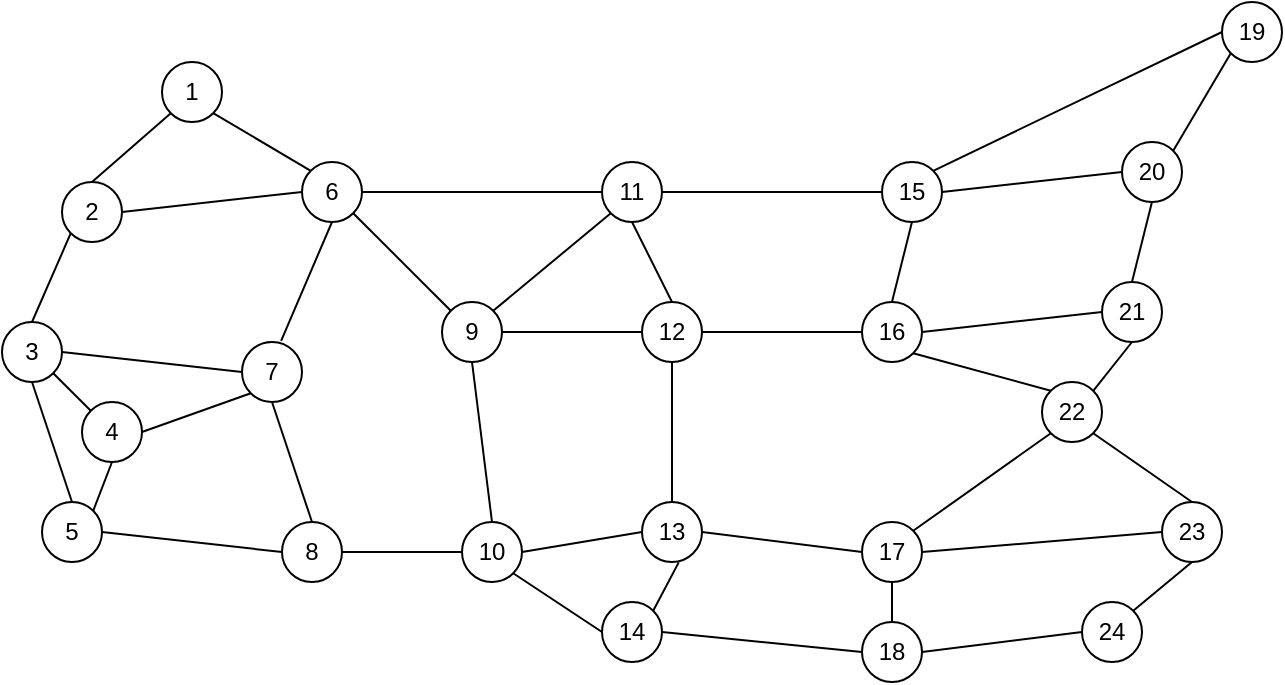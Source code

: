 <mxfile version="21.3.7" type="github">
  <diagram name="第 1 页" id="46AY3RjctnGOmra7doTo">
    <mxGraphModel dx="1195" dy="608" grid="1" gridSize="10" guides="1" tooltips="1" connect="1" arrows="1" fold="1" page="1" pageScale="1" pageWidth="827" pageHeight="1169" math="0" shadow="0">
      <root>
        <mxCell id="0" />
        <mxCell id="1" parent="0" />
        <mxCell id="nIiSVMIPll3-OLv_5fjR-1" value="1" style="ellipse;whiteSpace=wrap;html=1;aspect=fixed;" vertex="1" parent="1">
          <mxGeometry x="150" y="170" width="30" height="30" as="geometry" />
        </mxCell>
        <mxCell id="nIiSVMIPll3-OLv_5fjR-2" value="2" style="ellipse;whiteSpace=wrap;html=1;aspect=fixed;" vertex="1" parent="1">
          <mxGeometry x="100" y="230" width="30" height="30" as="geometry" />
        </mxCell>
        <mxCell id="nIiSVMIPll3-OLv_5fjR-3" value="6" style="ellipse;whiteSpace=wrap;html=1;aspect=fixed;" vertex="1" parent="1">
          <mxGeometry x="220" y="220" width="30" height="30" as="geometry" />
        </mxCell>
        <mxCell id="nIiSVMIPll3-OLv_5fjR-4" value="11" style="ellipse;whiteSpace=wrap;html=1;aspect=fixed;" vertex="1" parent="1">
          <mxGeometry x="370" y="220" width="30" height="30" as="geometry" />
        </mxCell>
        <mxCell id="nIiSVMIPll3-OLv_5fjR-5" value="15" style="ellipse;whiteSpace=wrap;html=1;aspect=fixed;" vertex="1" parent="1">
          <mxGeometry x="510" y="220" width="30" height="30" as="geometry" />
        </mxCell>
        <mxCell id="nIiSVMIPll3-OLv_5fjR-6" value="20" style="ellipse;whiteSpace=wrap;html=1;aspect=fixed;" vertex="1" parent="1">
          <mxGeometry x="630" y="210" width="30" height="30" as="geometry" />
        </mxCell>
        <mxCell id="nIiSVMIPll3-OLv_5fjR-7" value="19" style="ellipse;whiteSpace=wrap;html=1;aspect=fixed;" vertex="1" parent="1">
          <mxGeometry x="680" y="140" width="30" height="30" as="geometry" />
        </mxCell>
        <mxCell id="nIiSVMIPll3-OLv_5fjR-8" value="3" style="ellipse;whiteSpace=wrap;html=1;aspect=fixed;" vertex="1" parent="1">
          <mxGeometry x="70" y="300" width="30" height="30" as="geometry" />
        </mxCell>
        <mxCell id="nIiSVMIPll3-OLv_5fjR-9" value="4" style="ellipse;whiteSpace=wrap;html=1;aspect=fixed;" vertex="1" parent="1">
          <mxGeometry x="110" y="340" width="30" height="30" as="geometry" />
        </mxCell>
        <mxCell id="nIiSVMIPll3-OLv_5fjR-10" value="7" style="ellipse;whiteSpace=wrap;html=1;aspect=fixed;" vertex="1" parent="1">
          <mxGeometry x="190" y="310" width="30" height="30" as="geometry" />
        </mxCell>
        <mxCell id="nIiSVMIPll3-OLv_5fjR-11" value="5" style="ellipse;whiteSpace=wrap;html=1;aspect=fixed;" vertex="1" parent="1">
          <mxGeometry x="90" y="390" width="30" height="30" as="geometry" />
        </mxCell>
        <mxCell id="nIiSVMIPll3-OLv_5fjR-12" value="8" style="ellipse;whiteSpace=wrap;html=1;aspect=fixed;" vertex="1" parent="1">
          <mxGeometry x="210" y="400" width="30" height="30" as="geometry" />
        </mxCell>
        <mxCell id="nIiSVMIPll3-OLv_5fjR-13" value="10" style="ellipse;whiteSpace=wrap;html=1;aspect=fixed;" vertex="1" parent="1">
          <mxGeometry x="300" y="400" width="30" height="30" as="geometry" />
        </mxCell>
        <mxCell id="nIiSVMIPll3-OLv_5fjR-14" value="12" style="ellipse;whiteSpace=wrap;html=1;aspect=fixed;" vertex="1" parent="1">
          <mxGeometry x="390" y="290" width="30" height="30" as="geometry" />
        </mxCell>
        <mxCell id="nIiSVMIPll3-OLv_5fjR-15" value="9" style="ellipse;whiteSpace=wrap;html=1;aspect=fixed;" vertex="1" parent="1">
          <mxGeometry x="290" y="290" width="30" height="30" as="geometry" />
        </mxCell>
        <mxCell id="nIiSVMIPll3-OLv_5fjR-16" value="13" style="ellipse;whiteSpace=wrap;html=1;aspect=fixed;" vertex="1" parent="1">
          <mxGeometry x="390" y="390" width="30" height="30" as="geometry" />
        </mxCell>
        <mxCell id="nIiSVMIPll3-OLv_5fjR-17" value="14" style="ellipse;whiteSpace=wrap;html=1;aspect=fixed;" vertex="1" parent="1">
          <mxGeometry x="370" y="440" width="30" height="30" as="geometry" />
        </mxCell>
        <mxCell id="nIiSVMIPll3-OLv_5fjR-18" value="17" style="ellipse;whiteSpace=wrap;html=1;aspect=fixed;" vertex="1" parent="1">
          <mxGeometry x="500" y="400" width="30" height="30" as="geometry" />
        </mxCell>
        <mxCell id="nIiSVMIPll3-OLv_5fjR-19" value="16" style="ellipse;whiteSpace=wrap;html=1;aspect=fixed;" vertex="1" parent="1">
          <mxGeometry x="500" y="290" width="30" height="30" as="geometry" />
        </mxCell>
        <mxCell id="nIiSVMIPll3-OLv_5fjR-20" value="21" style="ellipse;whiteSpace=wrap;html=1;aspect=fixed;" vertex="1" parent="1">
          <mxGeometry x="620" y="280" width="30" height="30" as="geometry" />
        </mxCell>
        <mxCell id="nIiSVMIPll3-OLv_5fjR-21" value="22" style="ellipse;whiteSpace=wrap;html=1;aspect=fixed;" vertex="1" parent="1">
          <mxGeometry x="590" y="330" width="30" height="30" as="geometry" />
        </mxCell>
        <mxCell id="nIiSVMIPll3-OLv_5fjR-22" value="23" style="ellipse;whiteSpace=wrap;html=1;aspect=fixed;" vertex="1" parent="1">
          <mxGeometry x="650" y="390" width="30" height="30" as="geometry" />
        </mxCell>
        <mxCell id="nIiSVMIPll3-OLv_5fjR-23" value="24" style="ellipse;whiteSpace=wrap;html=1;aspect=fixed;" vertex="1" parent="1">
          <mxGeometry x="610" y="440" width="30" height="30" as="geometry" />
        </mxCell>
        <mxCell id="nIiSVMIPll3-OLv_5fjR-24" value="18" style="ellipse;whiteSpace=wrap;html=1;aspect=fixed;" vertex="1" parent="1">
          <mxGeometry x="500" y="450" width="30" height="30" as="geometry" />
        </mxCell>
        <mxCell id="nIiSVMIPll3-OLv_5fjR-25" value="" style="endArrow=none;html=1;rounded=0;exitX=0;exitY=1;exitDx=0;exitDy=0;entryX=0.5;entryY=0;entryDx=0;entryDy=0;" edge="1" parent="1" source="nIiSVMIPll3-OLv_5fjR-1" target="nIiSVMIPll3-OLv_5fjR-2">
          <mxGeometry width="50" height="50" relative="1" as="geometry">
            <mxPoint x="320" y="400" as="sourcePoint" />
            <mxPoint x="370" y="350" as="targetPoint" />
          </mxGeometry>
        </mxCell>
        <mxCell id="nIiSVMIPll3-OLv_5fjR-26" value="" style="endArrow=none;html=1;rounded=0;exitX=1;exitY=1;exitDx=0;exitDy=0;entryX=0;entryY=0;entryDx=0;entryDy=0;" edge="1" parent="1" source="nIiSVMIPll3-OLv_5fjR-1" target="nIiSVMIPll3-OLv_5fjR-3">
          <mxGeometry width="50" height="50" relative="1" as="geometry">
            <mxPoint x="320" y="400" as="sourcePoint" />
            <mxPoint x="370" y="350" as="targetPoint" />
          </mxGeometry>
        </mxCell>
        <mxCell id="nIiSVMIPll3-OLv_5fjR-27" value="" style="endArrow=none;html=1;rounded=0;exitX=1;exitY=0.5;exitDx=0;exitDy=0;entryX=0;entryY=0.5;entryDx=0;entryDy=0;" edge="1" parent="1" source="nIiSVMIPll3-OLv_5fjR-2" target="nIiSVMIPll3-OLv_5fjR-3">
          <mxGeometry width="50" height="50" relative="1" as="geometry">
            <mxPoint x="170" y="270" as="sourcePoint" />
            <mxPoint x="360" y="320" as="targetPoint" />
          </mxGeometry>
        </mxCell>
        <mxCell id="nIiSVMIPll3-OLv_5fjR-28" value="" style="endArrow=none;html=1;rounded=0;exitX=0;exitY=1;exitDx=0;exitDy=0;entryX=0.5;entryY=0;entryDx=0;entryDy=0;" edge="1" parent="1" source="nIiSVMIPll3-OLv_5fjR-2" target="nIiSVMIPll3-OLv_5fjR-8">
          <mxGeometry width="50" height="50" relative="1" as="geometry">
            <mxPoint x="330" y="420" as="sourcePoint" />
            <mxPoint x="380" y="370" as="targetPoint" />
          </mxGeometry>
        </mxCell>
        <mxCell id="nIiSVMIPll3-OLv_5fjR-29" value="" style="endArrow=none;html=1;rounded=0;entryX=0;entryY=0.5;entryDx=0;entryDy=0;exitX=1;exitY=0.5;exitDx=0;exitDy=0;" edge="1" parent="1" source="nIiSVMIPll3-OLv_5fjR-8" target="nIiSVMIPll3-OLv_5fjR-10">
          <mxGeometry width="50" height="50" relative="1" as="geometry">
            <mxPoint x="100" y="320" as="sourcePoint" />
            <mxPoint x="380" y="370" as="targetPoint" />
          </mxGeometry>
        </mxCell>
        <mxCell id="nIiSVMIPll3-OLv_5fjR-30" value="" style="endArrow=none;html=1;rounded=0;exitX=0.652;exitY=-0.019;exitDx=0;exitDy=0;entryX=0.5;entryY=1;entryDx=0;entryDy=0;exitPerimeter=0;" edge="1" parent="1" source="nIiSVMIPll3-OLv_5fjR-10" target="nIiSVMIPll3-OLv_5fjR-3">
          <mxGeometry width="50" height="50" relative="1" as="geometry">
            <mxPoint x="330" y="420" as="sourcePoint" />
            <mxPoint x="380" y="370" as="targetPoint" />
          </mxGeometry>
        </mxCell>
        <mxCell id="nIiSVMIPll3-OLv_5fjR-31" value="" style="endArrow=none;html=1;rounded=0;exitX=0.5;exitY=1;exitDx=0;exitDy=0;entryX=0.5;entryY=0;entryDx=0;entryDy=0;" edge="1" parent="1" source="nIiSVMIPll3-OLv_5fjR-8" target="nIiSVMIPll3-OLv_5fjR-11">
          <mxGeometry width="50" height="50" relative="1" as="geometry">
            <mxPoint x="330" y="420" as="sourcePoint" />
            <mxPoint x="380" y="370" as="targetPoint" />
          </mxGeometry>
        </mxCell>
        <mxCell id="nIiSVMIPll3-OLv_5fjR-32" value="" style="endArrow=none;html=1;rounded=0;exitX=1;exitY=0.5;exitDx=0;exitDy=0;entryX=0;entryY=0.5;entryDx=0;entryDy=0;" edge="1" parent="1" source="nIiSVMIPll3-OLv_5fjR-11" target="nIiSVMIPll3-OLv_5fjR-12">
          <mxGeometry width="50" height="50" relative="1" as="geometry">
            <mxPoint x="330" y="420" as="sourcePoint" />
            <mxPoint x="380" y="370" as="targetPoint" />
          </mxGeometry>
        </mxCell>
        <mxCell id="nIiSVMIPll3-OLv_5fjR-33" value="" style="endArrow=none;html=1;rounded=0;entryX=0.5;entryY=1;entryDx=0;entryDy=0;exitX=0.5;exitY=0;exitDx=0;exitDy=0;" edge="1" parent="1" source="nIiSVMIPll3-OLv_5fjR-12" target="nIiSVMIPll3-OLv_5fjR-10">
          <mxGeometry width="50" height="50" relative="1" as="geometry">
            <mxPoint x="330" y="420" as="sourcePoint" />
            <mxPoint x="380" y="370" as="targetPoint" />
          </mxGeometry>
        </mxCell>
        <mxCell id="nIiSVMIPll3-OLv_5fjR-34" value="" style="endArrow=none;html=1;rounded=0;exitX=1;exitY=0;exitDx=0;exitDy=0;entryX=0.5;entryY=1;entryDx=0;entryDy=0;" edge="1" parent="1" source="nIiSVMIPll3-OLv_5fjR-11" target="nIiSVMIPll3-OLv_5fjR-9">
          <mxGeometry width="50" height="50" relative="1" as="geometry">
            <mxPoint x="330" y="420" as="sourcePoint" />
            <mxPoint x="380" y="370" as="targetPoint" />
          </mxGeometry>
        </mxCell>
        <mxCell id="nIiSVMIPll3-OLv_5fjR-35" value="" style="endArrow=none;html=1;rounded=0;exitX=0;exitY=0;exitDx=0;exitDy=0;entryX=1;entryY=1;entryDx=0;entryDy=0;" edge="1" parent="1" source="nIiSVMIPll3-OLv_5fjR-9" target="nIiSVMIPll3-OLv_5fjR-8">
          <mxGeometry width="50" height="50" relative="1" as="geometry">
            <mxPoint x="330" y="420" as="sourcePoint" />
            <mxPoint x="380" y="370" as="targetPoint" />
          </mxGeometry>
        </mxCell>
        <mxCell id="nIiSVMIPll3-OLv_5fjR-36" value="" style="endArrow=none;html=1;rounded=0;exitX=1;exitY=0.5;exitDx=0;exitDy=0;entryX=0;entryY=1;entryDx=0;entryDy=0;" edge="1" parent="1" source="nIiSVMIPll3-OLv_5fjR-9" target="nIiSVMIPll3-OLv_5fjR-10">
          <mxGeometry width="50" height="50" relative="1" as="geometry">
            <mxPoint x="330" y="420" as="sourcePoint" />
            <mxPoint x="380" y="370" as="targetPoint" />
          </mxGeometry>
        </mxCell>
        <mxCell id="nIiSVMIPll3-OLv_5fjR-37" value="" style="endArrow=none;html=1;rounded=0;exitX=1;exitY=1;exitDx=0;exitDy=0;entryX=0;entryY=0;entryDx=0;entryDy=0;" edge="1" parent="1" source="nIiSVMIPll3-OLv_5fjR-3" target="nIiSVMIPll3-OLv_5fjR-15">
          <mxGeometry width="50" height="50" relative="1" as="geometry">
            <mxPoint x="400" y="360" as="sourcePoint" />
            <mxPoint x="450" y="310" as="targetPoint" />
          </mxGeometry>
        </mxCell>
        <mxCell id="nIiSVMIPll3-OLv_5fjR-38" value="" style="endArrow=none;html=1;rounded=0;exitX=0.5;exitY=1;exitDx=0;exitDy=0;entryX=0.5;entryY=0;entryDx=0;entryDy=0;" edge="1" parent="1" source="nIiSVMIPll3-OLv_5fjR-15" target="nIiSVMIPll3-OLv_5fjR-13">
          <mxGeometry width="50" height="50" relative="1" as="geometry">
            <mxPoint x="400" y="360" as="sourcePoint" />
            <mxPoint x="450" y="310" as="targetPoint" />
          </mxGeometry>
        </mxCell>
        <mxCell id="nIiSVMIPll3-OLv_5fjR-39" value="" style="endArrow=none;html=1;rounded=0;exitX=1;exitY=0.5;exitDx=0;exitDy=0;entryX=0;entryY=0.5;entryDx=0;entryDy=0;" edge="1" parent="1" source="nIiSVMIPll3-OLv_5fjR-12" target="nIiSVMIPll3-OLv_5fjR-13">
          <mxGeometry width="50" height="50" relative="1" as="geometry">
            <mxPoint x="400" y="360" as="sourcePoint" />
            <mxPoint x="450" y="310" as="targetPoint" />
          </mxGeometry>
        </mxCell>
        <mxCell id="nIiSVMIPll3-OLv_5fjR-40" value="" style="endArrow=none;html=1;rounded=0;exitX=1;exitY=0.5;exitDx=0;exitDy=0;entryX=0;entryY=0.5;entryDx=0;entryDy=0;" edge="1" parent="1" source="nIiSVMIPll3-OLv_5fjR-3" target="nIiSVMIPll3-OLv_5fjR-4">
          <mxGeometry width="50" height="50" relative="1" as="geometry">
            <mxPoint x="400" y="360" as="sourcePoint" />
            <mxPoint x="450" y="310" as="targetPoint" />
          </mxGeometry>
        </mxCell>
        <mxCell id="nIiSVMIPll3-OLv_5fjR-41" value="" style="endArrow=none;html=1;rounded=0;exitX=1;exitY=0;exitDx=0;exitDy=0;entryX=0;entryY=1;entryDx=0;entryDy=0;" edge="1" parent="1" source="nIiSVMIPll3-OLv_5fjR-15" target="nIiSVMIPll3-OLv_5fjR-4">
          <mxGeometry width="50" height="50" relative="1" as="geometry">
            <mxPoint x="400" y="360" as="sourcePoint" />
            <mxPoint x="450" y="310" as="targetPoint" />
          </mxGeometry>
        </mxCell>
        <mxCell id="nIiSVMIPll3-OLv_5fjR-42" value="" style="endArrow=none;html=1;rounded=0;exitX=1;exitY=0.5;exitDx=0;exitDy=0;entryX=0;entryY=0.5;entryDx=0;entryDy=0;" edge="1" parent="1" source="nIiSVMIPll3-OLv_5fjR-15" target="nIiSVMIPll3-OLv_5fjR-14">
          <mxGeometry width="50" height="50" relative="1" as="geometry">
            <mxPoint x="400" y="360" as="sourcePoint" />
            <mxPoint x="450" y="310" as="targetPoint" />
          </mxGeometry>
        </mxCell>
        <mxCell id="nIiSVMIPll3-OLv_5fjR-43" value="" style="endArrow=none;html=1;rounded=0;exitX=0.5;exitY=1;exitDx=0;exitDy=0;entryX=0.5;entryY=0;entryDx=0;entryDy=0;" edge="1" parent="1" source="nIiSVMIPll3-OLv_5fjR-4" target="nIiSVMIPll3-OLv_5fjR-14">
          <mxGeometry width="50" height="50" relative="1" as="geometry">
            <mxPoint x="400" y="360" as="sourcePoint" />
            <mxPoint x="450" y="310" as="targetPoint" />
          </mxGeometry>
        </mxCell>
        <mxCell id="nIiSVMIPll3-OLv_5fjR-44" value="" style="endArrow=none;html=1;rounded=0;entryX=0.5;entryY=1;entryDx=0;entryDy=0;exitX=0.5;exitY=0;exitDx=0;exitDy=0;" edge="1" parent="1" source="nIiSVMIPll3-OLv_5fjR-16" target="nIiSVMIPll3-OLv_5fjR-14">
          <mxGeometry width="50" height="50" relative="1" as="geometry">
            <mxPoint x="400" y="410" as="sourcePoint" />
            <mxPoint x="450" y="360" as="targetPoint" />
          </mxGeometry>
        </mxCell>
        <mxCell id="nIiSVMIPll3-OLv_5fjR-45" value="" style="endArrow=none;html=1;rounded=0;exitX=1;exitY=0.5;exitDx=0;exitDy=0;entryX=0;entryY=0.5;entryDx=0;entryDy=0;" edge="1" parent="1" source="nIiSVMIPll3-OLv_5fjR-13" target="nIiSVMIPll3-OLv_5fjR-16">
          <mxGeometry width="50" height="50" relative="1" as="geometry">
            <mxPoint x="400" y="410" as="sourcePoint" />
            <mxPoint x="450" y="360" as="targetPoint" />
          </mxGeometry>
        </mxCell>
        <mxCell id="nIiSVMIPll3-OLv_5fjR-46" value="" style="endArrow=none;html=1;rounded=0;exitX=1;exitY=1;exitDx=0;exitDy=0;entryX=0;entryY=0.5;entryDx=0;entryDy=0;" edge="1" parent="1" source="nIiSVMIPll3-OLv_5fjR-13" target="nIiSVMIPll3-OLv_5fjR-17">
          <mxGeometry width="50" height="50" relative="1" as="geometry">
            <mxPoint x="400" y="410" as="sourcePoint" />
            <mxPoint x="450" y="360" as="targetPoint" />
          </mxGeometry>
        </mxCell>
        <mxCell id="nIiSVMIPll3-OLv_5fjR-47" value="" style="endArrow=none;html=1;rounded=0;exitX=1;exitY=0;exitDx=0;exitDy=0;entryX=0.612;entryY=1.006;entryDx=0;entryDy=0;entryPerimeter=0;" edge="1" parent="1" source="nIiSVMIPll3-OLv_5fjR-17" target="nIiSVMIPll3-OLv_5fjR-16">
          <mxGeometry width="50" height="50" relative="1" as="geometry">
            <mxPoint x="400" y="410" as="sourcePoint" />
            <mxPoint x="450" y="360" as="targetPoint" />
          </mxGeometry>
        </mxCell>
        <mxCell id="nIiSVMIPll3-OLv_5fjR-51" value="" style="endArrow=none;html=1;rounded=0;exitX=1;exitY=0.5;exitDx=0;exitDy=0;entryX=0;entryY=0.5;entryDx=0;entryDy=0;" edge="1" parent="1" source="nIiSVMIPll3-OLv_5fjR-4" target="nIiSVMIPll3-OLv_5fjR-5">
          <mxGeometry width="50" height="50" relative="1" as="geometry">
            <mxPoint x="550" y="330" as="sourcePoint" />
            <mxPoint x="600" y="280" as="targetPoint" />
          </mxGeometry>
        </mxCell>
        <mxCell id="nIiSVMIPll3-OLv_5fjR-52" value="" style="endArrow=none;html=1;rounded=0;exitX=1;exitY=0.5;exitDx=0;exitDy=0;entryX=0;entryY=0.5;entryDx=0;entryDy=0;" edge="1" parent="1" source="nIiSVMIPll3-OLv_5fjR-14" target="nIiSVMIPll3-OLv_5fjR-19">
          <mxGeometry width="50" height="50" relative="1" as="geometry">
            <mxPoint x="550" y="330" as="sourcePoint" />
            <mxPoint x="600" y="280" as="targetPoint" />
          </mxGeometry>
        </mxCell>
        <mxCell id="nIiSVMIPll3-OLv_5fjR-53" value="" style="endArrow=none;html=1;rounded=0;exitX=0.5;exitY=1;exitDx=0;exitDy=0;entryX=0.5;entryY=0;entryDx=0;entryDy=0;" edge="1" parent="1" source="nIiSVMIPll3-OLv_5fjR-5" target="nIiSVMIPll3-OLv_5fjR-19">
          <mxGeometry width="50" height="50" relative="1" as="geometry">
            <mxPoint x="560" y="340" as="sourcePoint" />
            <mxPoint x="610" y="290" as="targetPoint" />
          </mxGeometry>
        </mxCell>
        <mxCell id="nIiSVMIPll3-OLv_5fjR-55" value="" style="endArrow=none;html=1;rounded=0;exitX=1;exitY=1;exitDx=0;exitDy=0;entryX=0;entryY=0;entryDx=0;entryDy=0;" edge="1" parent="1" source="nIiSVMIPll3-OLv_5fjR-19" target="nIiSVMIPll3-OLv_5fjR-21">
          <mxGeometry width="50" height="50" relative="1" as="geometry">
            <mxPoint x="550" y="330" as="sourcePoint" />
            <mxPoint x="600" y="280" as="targetPoint" />
          </mxGeometry>
        </mxCell>
        <mxCell id="nIiSVMIPll3-OLv_5fjR-56" value="" style="endArrow=none;html=1;rounded=0;exitX=1;exitY=0;exitDx=0;exitDy=0;entryX=0;entryY=1;entryDx=0;entryDy=0;" edge="1" parent="1" source="nIiSVMIPll3-OLv_5fjR-18" target="nIiSVMIPll3-OLv_5fjR-21">
          <mxGeometry width="50" height="50" relative="1" as="geometry">
            <mxPoint x="560" y="340" as="sourcePoint" />
            <mxPoint x="610" y="290" as="targetPoint" />
          </mxGeometry>
        </mxCell>
        <mxCell id="nIiSVMIPll3-OLv_5fjR-57" value="" style="endArrow=none;html=1;rounded=0;exitX=0.5;exitY=1;exitDx=0;exitDy=0;entryX=0.5;entryY=0;entryDx=0;entryDy=0;" edge="1" parent="1" source="nIiSVMIPll3-OLv_5fjR-18" target="nIiSVMIPll3-OLv_5fjR-24">
          <mxGeometry width="50" height="50" relative="1" as="geometry">
            <mxPoint x="570" y="350" as="sourcePoint" />
            <mxPoint x="620" y="300" as="targetPoint" />
          </mxGeometry>
        </mxCell>
        <mxCell id="nIiSVMIPll3-OLv_5fjR-58" value="" style="endArrow=none;html=1;rounded=0;exitX=1;exitY=0.5;exitDx=0;exitDy=0;entryX=0;entryY=0.5;entryDx=0;entryDy=0;" edge="1" parent="1" source="nIiSVMIPll3-OLv_5fjR-17" target="nIiSVMIPll3-OLv_5fjR-24">
          <mxGeometry width="50" height="50" relative="1" as="geometry">
            <mxPoint x="580" y="360" as="sourcePoint" />
            <mxPoint x="630" y="310" as="targetPoint" />
          </mxGeometry>
        </mxCell>
        <mxCell id="nIiSVMIPll3-OLv_5fjR-59" value="" style="endArrow=none;html=1;rounded=0;exitX=1;exitY=0.5;exitDx=0;exitDy=0;entryX=0;entryY=0.5;entryDx=0;entryDy=0;" edge="1" parent="1" source="nIiSVMIPll3-OLv_5fjR-16" target="nIiSVMIPll3-OLv_5fjR-18">
          <mxGeometry width="50" height="50" relative="1" as="geometry">
            <mxPoint x="590" y="370" as="sourcePoint" />
            <mxPoint x="640" y="320" as="targetPoint" />
          </mxGeometry>
        </mxCell>
        <mxCell id="nIiSVMIPll3-OLv_5fjR-60" value="" style="endArrow=none;html=1;rounded=0;exitX=1;exitY=0.5;exitDx=0;exitDy=0;entryX=0;entryY=0.5;entryDx=0;entryDy=0;" edge="1" parent="1" source="nIiSVMIPll3-OLv_5fjR-18" target="nIiSVMIPll3-OLv_5fjR-22">
          <mxGeometry width="50" height="50" relative="1" as="geometry">
            <mxPoint x="600" y="380" as="sourcePoint" />
            <mxPoint x="650" y="330" as="targetPoint" />
          </mxGeometry>
        </mxCell>
        <mxCell id="nIiSVMIPll3-OLv_5fjR-61" value="" style="endArrow=none;html=1;rounded=0;exitX=1;exitY=0.5;exitDx=0;exitDy=0;entryX=0;entryY=0.5;entryDx=0;entryDy=0;" edge="1" parent="1" source="nIiSVMIPll3-OLv_5fjR-24" target="nIiSVMIPll3-OLv_5fjR-23">
          <mxGeometry width="50" height="50" relative="1" as="geometry">
            <mxPoint x="610" y="390" as="sourcePoint" />
            <mxPoint x="660" y="340" as="targetPoint" />
          </mxGeometry>
        </mxCell>
        <mxCell id="nIiSVMIPll3-OLv_5fjR-62" value="" style="endArrow=none;html=1;rounded=0;exitX=1;exitY=0;exitDx=0;exitDy=0;entryX=0.5;entryY=1;entryDx=0;entryDy=0;" edge="1" parent="1" source="nIiSVMIPll3-OLv_5fjR-23" target="nIiSVMIPll3-OLv_5fjR-22">
          <mxGeometry width="50" height="50" relative="1" as="geometry">
            <mxPoint x="620" y="400" as="sourcePoint" />
            <mxPoint x="670" y="350" as="targetPoint" />
          </mxGeometry>
        </mxCell>
        <mxCell id="nIiSVMIPll3-OLv_5fjR-63" value="" style="endArrow=none;html=1;rounded=0;exitX=1;exitY=1;exitDx=0;exitDy=0;entryX=0.5;entryY=0;entryDx=0;entryDy=0;" edge="1" parent="1" source="nIiSVMIPll3-OLv_5fjR-21" target="nIiSVMIPll3-OLv_5fjR-22">
          <mxGeometry width="50" height="50" relative="1" as="geometry">
            <mxPoint x="630" y="410" as="sourcePoint" />
            <mxPoint x="680" y="360" as="targetPoint" />
          </mxGeometry>
        </mxCell>
        <mxCell id="nIiSVMIPll3-OLv_5fjR-64" value="" style="endArrow=none;html=1;rounded=0;exitX=1;exitY=0;exitDx=0;exitDy=0;entryX=0.5;entryY=1;entryDx=0;entryDy=0;" edge="1" parent="1" source="nIiSVMIPll3-OLv_5fjR-21" target="nIiSVMIPll3-OLv_5fjR-20">
          <mxGeometry width="50" height="50" relative="1" as="geometry">
            <mxPoint x="640" y="420" as="sourcePoint" />
            <mxPoint x="690" y="370" as="targetPoint" />
          </mxGeometry>
        </mxCell>
        <mxCell id="nIiSVMIPll3-OLv_5fjR-65" value="" style="endArrow=none;html=1;rounded=0;entryX=0.5;entryY=0;entryDx=0;entryDy=0;exitX=0.5;exitY=1;exitDx=0;exitDy=0;" edge="1" parent="1" source="nIiSVMIPll3-OLv_5fjR-6" target="nIiSVMIPll3-OLv_5fjR-20">
          <mxGeometry width="50" height="50" relative="1" as="geometry">
            <mxPoint x="650" y="430" as="sourcePoint" />
            <mxPoint x="700" y="380" as="targetPoint" />
          </mxGeometry>
        </mxCell>
        <mxCell id="nIiSVMIPll3-OLv_5fjR-66" value="" style="endArrow=none;html=1;rounded=0;entryX=1;entryY=0.5;entryDx=0;entryDy=0;exitX=0;exitY=0.5;exitDx=0;exitDy=0;" edge="1" parent="1" source="nIiSVMIPll3-OLv_5fjR-20" target="nIiSVMIPll3-OLv_5fjR-19">
          <mxGeometry width="50" height="50" relative="1" as="geometry">
            <mxPoint x="660" y="440" as="sourcePoint" />
            <mxPoint x="580" y="290" as="targetPoint" />
          </mxGeometry>
        </mxCell>
        <mxCell id="nIiSVMIPll3-OLv_5fjR-67" value="" style="endArrow=none;html=1;rounded=0;exitX=1;exitY=0.5;exitDx=0;exitDy=0;entryX=0;entryY=0.5;entryDx=0;entryDy=0;" edge="1" parent="1" source="nIiSVMIPll3-OLv_5fjR-5" target="nIiSVMIPll3-OLv_5fjR-6">
          <mxGeometry width="50" height="50" relative="1" as="geometry">
            <mxPoint x="570" y="280" as="sourcePoint" />
            <mxPoint x="620" y="230" as="targetPoint" />
          </mxGeometry>
        </mxCell>
        <mxCell id="nIiSVMIPll3-OLv_5fjR-68" value="" style="endArrow=none;html=1;rounded=0;exitX=1;exitY=0;exitDx=0;exitDy=0;entryX=0;entryY=1;entryDx=0;entryDy=0;" edge="1" parent="1" source="nIiSVMIPll3-OLv_5fjR-6" target="nIiSVMIPll3-OLv_5fjR-7">
          <mxGeometry width="50" height="50" relative="1" as="geometry">
            <mxPoint x="680" y="240" as="sourcePoint" />
            <mxPoint x="730" y="190" as="targetPoint" />
          </mxGeometry>
        </mxCell>
        <mxCell id="nIiSVMIPll3-OLv_5fjR-69" value="" style="endArrow=none;html=1;rounded=0;exitX=1;exitY=0;exitDx=0;exitDy=0;entryX=0;entryY=0.5;entryDx=0;entryDy=0;" edge="1" parent="1" source="nIiSVMIPll3-OLv_5fjR-5" target="nIiSVMIPll3-OLv_5fjR-7">
          <mxGeometry width="50" height="50" relative="1" as="geometry">
            <mxPoint x="680" y="280" as="sourcePoint" />
            <mxPoint x="730" y="230" as="targetPoint" />
          </mxGeometry>
        </mxCell>
      </root>
    </mxGraphModel>
  </diagram>
</mxfile>
